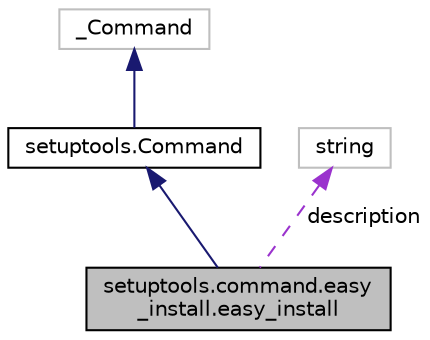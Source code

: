 digraph "setuptools.command.easy_install.easy_install"
{
 // LATEX_PDF_SIZE
  edge [fontname="Helvetica",fontsize="10",labelfontname="Helvetica",labelfontsize="10"];
  node [fontname="Helvetica",fontsize="10",shape=record];
  Node1 [label="setuptools.command.easy\l_install.easy_install",height=0.2,width=0.4,color="black", fillcolor="grey75", style="filled", fontcolor="black",tooltip=" "];
  Node2 -> Node1 [dir="back",color="midnightblue",fontsize="10",style="solid"];
  Node2 [label="setuptools.Command",height=0.2,width=0.4,color="black", fillcolor="white", style="filled",URL="$classsetuptools_1_1_command.html",tooltip=" "];
  Node3 -> Node2 [dir="back",color="midnightblue",fontsize="10",style="solid"];
  Node3 [label="_Command",height=0.2,width=0.4,color="grey75", fillcolor="white", style="filled",tooltip=" "];
  Node4 -> Node1 [dir="back",color="darkorchid3",fontsize="10",style="dashed",label=" description" ];
  Node4 [label="string",height=0.2,width=0.4,color="grey75", fillcolor="white", style="filled",tooltip=" "];
}

